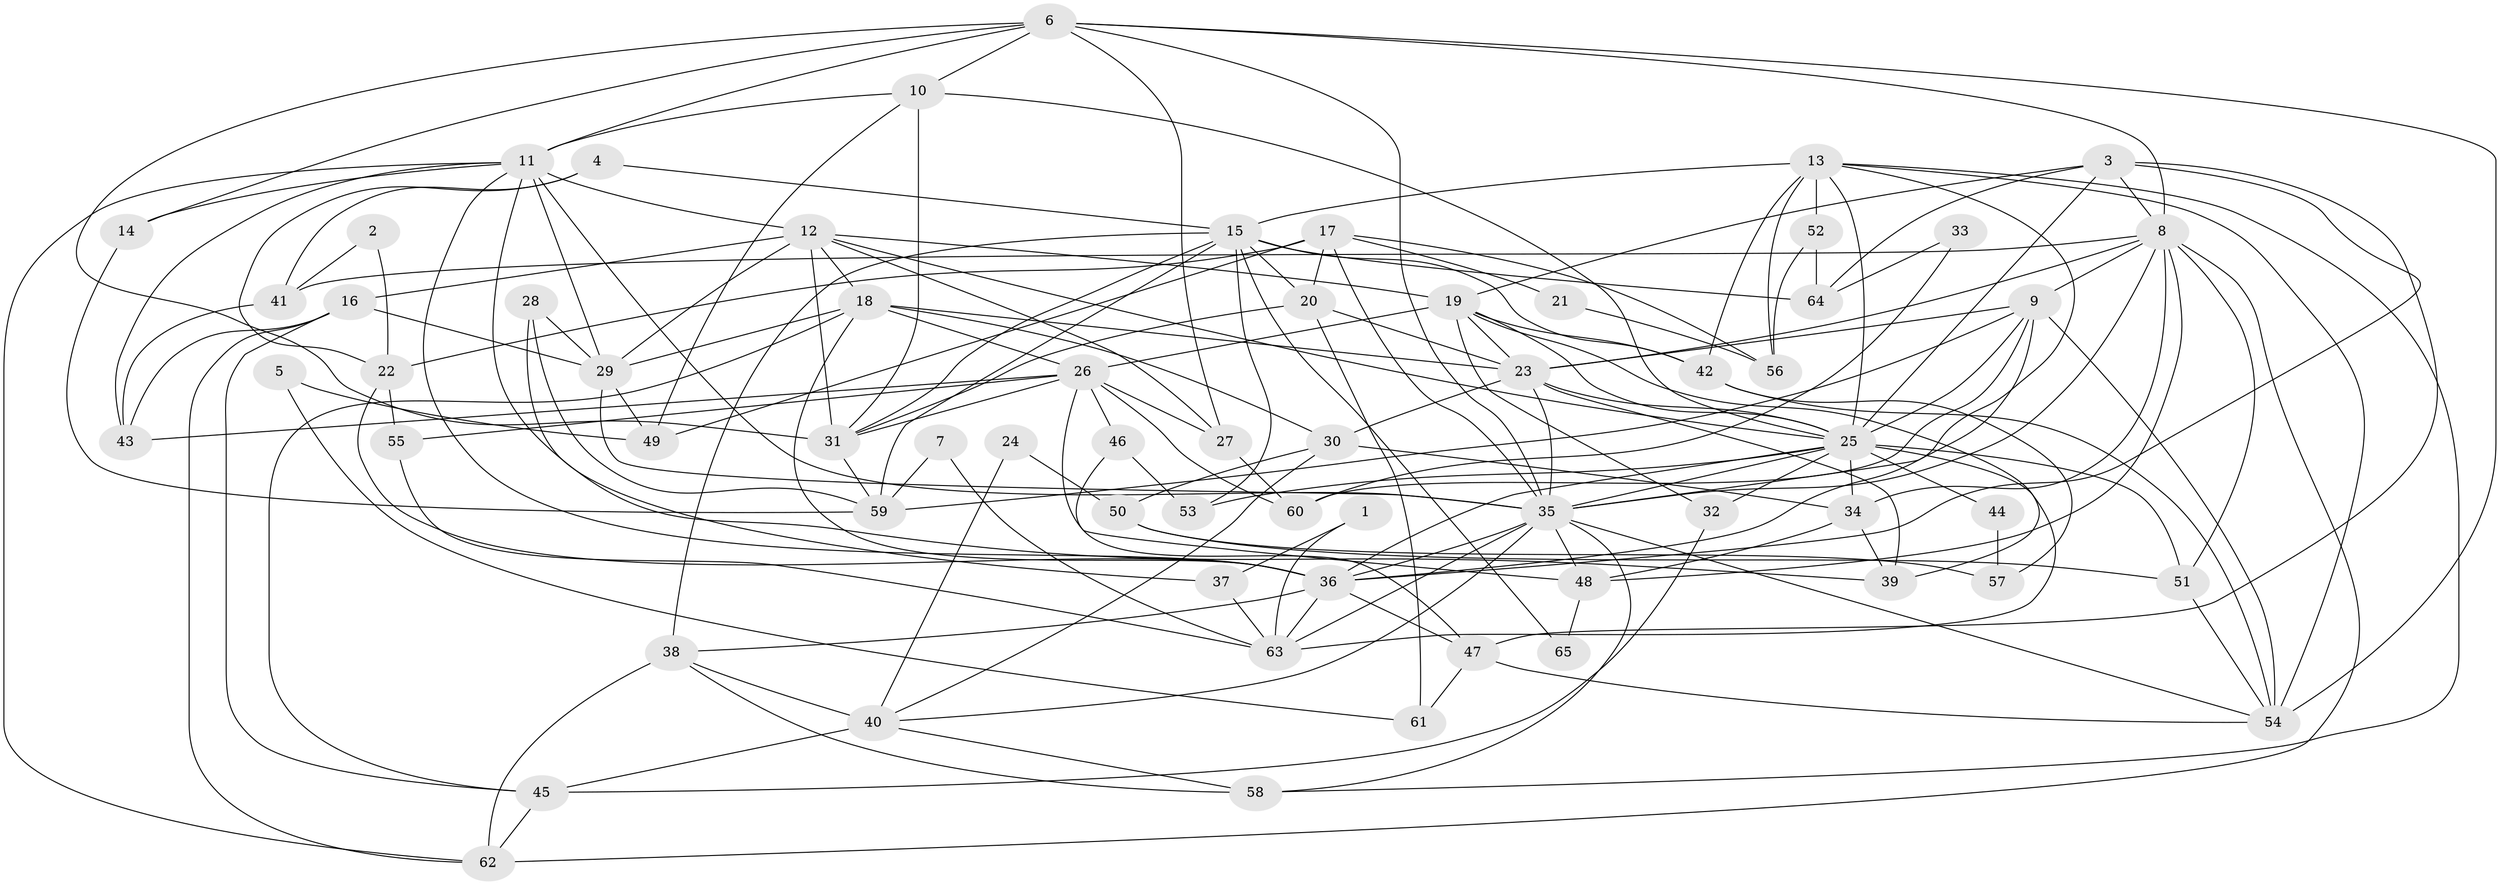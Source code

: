 // original degree distribution, {2: 0.13846153846153847, 3: 0.2692307692307692, 5: 0.2, 4: 0.24615384615384617, 6: 0.09230769230769231, 7: 0.05384615384615385}
// Generated by graph-tools (version 1.1) at 2025/36/03/09/25 02:36:01]
// undirected, 65 vertices, 170 edges
graph export_dot {
graph [start="1"]
  node [color=gray90,style=filled];
  1;
  2;
  3;
  4;
  5;
  6;
  7;
  8;
  9;
  10;
  11;
  12;
  13;
  14;
  15;
  16;
  17;
  18;
  19;
  20;
  21;
  22;
  23;
  24;
  25;
  26;
  27;
  28;
  29;
  30;
  31;
  32;
  33;
  34;
  35;
  36;
  37;
  38;
  39;
  40;
  41;
  42;
  43;
  44;
  45;
  46;
  47;
  48;
  49;
  50;
  51;
  52;
  53;
  54;
  55;
  56;
  57;
  58;
  59;
  60;
  61;
  62;
  63;
  64;
  65;
  1 -- 37 [weight=1.0];
  1 -- 63 [weight=1.0];
  2 -- 22 [weight=1.0];
  2 -- 41 [weight=1.0];
  3 -- 8 [weight=1.0];
  3 -- 19 [weight=1.0];
  3 -- 25 [weight=2.0];
  3 -- 36 [weight=5.0];
  3 -- 47 [weight=1.0];
  3 -- 64 [weight=1.0];
  4 -- 15 [weight=1.0];
  4 -- 22 [weight=1.0];
  4 -- 41 [weight=1.0];
  5 -- 49 [weight=1.0];
  5 -- 61 [weight=1.0];
  6 -- 8 [weight=2.0];
  6 -- 10 [weight=1.0];
  6 -- 11 [weight=2.0];
  6 -- 14 [weight=1.0];
  6 -- 27 [weight=1.0];
  6 -- 31 [weight=1.0];
  6 -- 35 [weight=1.0];
  6 -- 54 [weight=1.0];
  7 -- 59 [weight=1.0];
  7 -- 63 [weight=1.0];
  8 -- 9 [weight=1.0];
  8 -- 23 [weight=1.0];
  8 -- 34 [weight=2.0];
  8 -- 35 [weight=1.0];
  8 -- 41 [weight=1.0];
  8 -- 48 [weight=1.0];
  8 -- 51 [weight=1.0];
  8 -- 62 [weight=1.0];
  9 -- 23 [weight=1.0];
  9 -- 25 [weight=1.0];
  9 -- 36 [weight=2.0];
  9 -- 54 [weight=1.0];
  9 -- 59 [weight=1.0];
  9 -- 60 [weight=1.0];
  10 -- 11 [weight=1.0];
  10 -- 25 [weight=1.0];
  10 -- 31 [weight=1.0];
  10 -- 49 [weight=1.0];
  11 -- 12 [weight=1.0];
  11 -- 14 [weight=1.0];
  11 -- 29 [weight=2.0];
  11 -- 35 [weight=1.0];
  11 -- 36 [weight=2.0];
  11 -- 39 [weight=1.0];
  11 -- 43 [weight=1.0];
  11 -- 62 [weight=1.0];
  12 -- 16 [weight=1.0];
  12 -- 18 [weight=1.0];
  12 -- 19 [weight=1.0];
  12 -- 25 [weight=1.0];
  12 -- 27 [weight=1.0];
  12 -- 29 [weight=1.0];
  12 -- 31 [weight=1.0];
  13 -- 15 [weight=1.0];
  13 -- 25 [weight=1.0];
  13 -- 35 [weight=1.0];
  13 -- 42 [weight=1.0];
  13 -- 52 [weight=1.0];
  13 -- 54 [weight=1.0];
  13 -- 56 [weight=2.0];
  13 -- 58 [weight=1.0];
  14 -- 59 [weight=1.0];
  15 -- 20 [weight=1.0];
  15 -- 31 [weight=2.0];
  15 -- 38 [weight=1.0];
  15 -- 42 [weight=1.0];
  15 -- 53 [weight=1.0];
  15 -- 59 [weight=1.0];
  15 -- 64 [weight=1.0];
  15 -- 65 [weight=1.0];
  16 -- 29 [weight=1.0];
  16 -- 43 [weight=1.0];
  16 -- 45 [weight=1.0];
  16 -- 62 [weight=1.0];
  17 -- 20 [weight=1.0];
  17 -- 21 [weight=1.0];
  17 -- 22 [weight=1.0];
  17 -- 35 [weight=1.0];
  17 -- 49 [weight=1.0];
  17 -- 56 [weight=1.0];
  18 -- 23 [weight=2.0];
  18 -- 26 [weight=1.0];
  18 -- 29 [weight=2.0];
  18 -- 30 [weight=1.0];
  18 -- 36 [weight=1.0];
  18 -- 45 [weight=1.0];
  19 -- 23 [weight=2.0];
  19 -- 25 [weight=1.0];
  19 -- 26 [weight=1.0];
  19 -- 32 [weight=1.0];
  19 -- 39 [weight=1.0];
  19 -- 42 [weight=1.0];
  20 -- 23 [weight=1.0];
  20 -- 31 [weight=1.0];
  20 -- 61 [weight=1.0];
  21 -- 56 [weight=1.0];
  22 -- 36 [weight=2.0];
  22 -- 55 [weight=1.0];
  23 -- 25 [weight=2.0];
  23 -- 30 [weight=1.0];
  23 -- 35 [weight=1.0];
  23 -- 39 [weight=1.0];
  24 -- 40 [weight=1.0];
  24 -- 50 [weight=1.0];
  25 -- 32 [weight=1.0];
  25 -- 34 [weight=1.0];
  25 -- 35 [weight=1.0];
  25 -- 36 [weight=1.0];
  25 -- 44 [weight=1.0];
  25 -- 51 [weight=1.0];
  25 -- 53 [weight=1.0];
  25 -- 63 [weight=1.0];
  26 -- 27 [weight=1.0];
  26 -- 31 [weight=2.0];
  26 -- 43 [weight=1.0];
  26 -- 46 [weight=1.0];
  26 -- 48 [weight=1.0];
  26 -- 55 [weight=1.0];
  26 -- 60 [weight=1.0];
  27 -- 60 [weight=1.0];
  28 -- 29 [weight=1.0];
  28 -- 37 [weight=1.0];
  28 -- 59 [weight=1.0];
  29 -- 35 [weight=1.0];
  29 -- 49 [weight=1.0];
  30 -- 34 [weight=1.0];
  30 -- 40 [weight=1.0];
  30 -- 50 [weight=1.0];
  31 -- 59 [weight=1.0];
  32 -- 45 [weight=1.0];
  33 -- 60 [weight=1.0];
  33 -- 64 [weight=1.0];
  34 -- 39 [weight=1.0];
  34 -- 48 [weight=1.0];
  35 -- 36 [weight=2.0];
  35 -- 40 [weight=1.0];
  35 -- 48 [weight=1.0];
  35 -- 54 [weight=1.0];
  35 -- 58 [weight=1.0];
  35 -- 63 [weight=1.0];
  36 -- 38 [weight=1.0];
  36 -- 47 [weight=1.0];
  36 -- 63 [weight=1.0];
  37 -- 63 [weight=1.0];
  38 -- 40 [weight=1.0];
  38 -- 58 [weight=1.0];
  38 -- 62 [weight=1.0];
  40 -- 45 [weight=1.0];
  40 -- 58 [weight=1.0];
  41 -- 43 [weight=1.0];
  42 -- 54 [weight=1.0];
  42 -- 57 [weight=1.0];
  44 -- 57 [weight=1.0];
  45 -- 62 [weight=1.0];
  46 -- 47 [weight=1.0];
  46 -- 53 [weight=1.0];
  47 -- 54 [weight=1.0];
  47 -- 61 [weight=1.0];
  48 -- 65 [weight=1.0];
  50 -- 51 [weight=1.0];
  50 -- 57 [weight=1.0];
  51 -- 54 [weight=1.0];
  52 -- 56 [weight=1.0];
  52 -- 64 [weight=1.0];
  55 -- 63 [weight=1.0];
}
